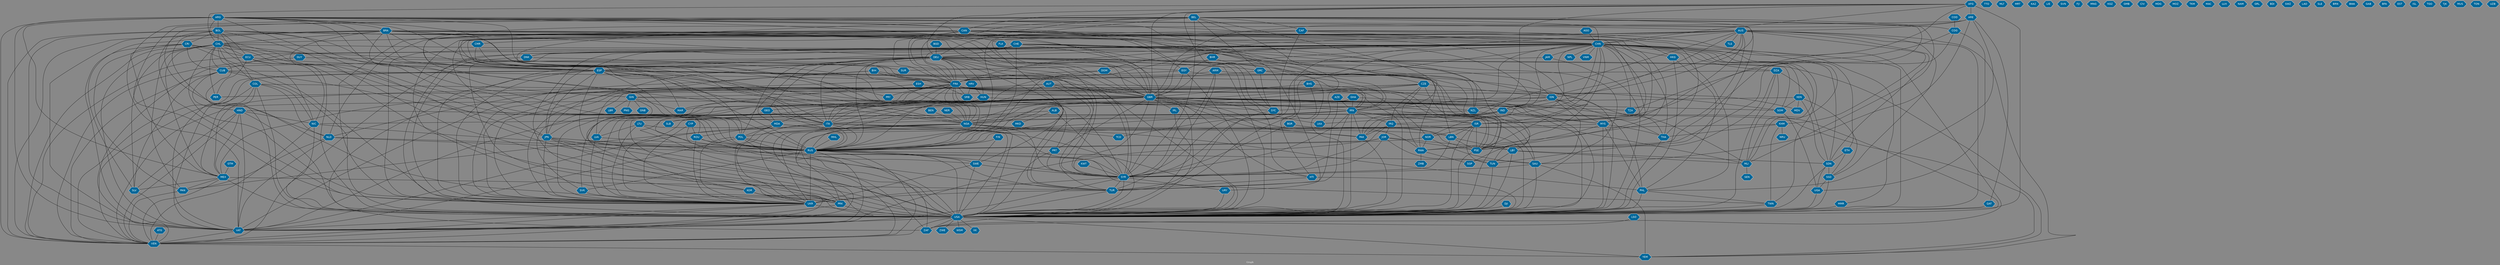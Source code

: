 // Countries together in item graph
graph {
	graph [bgcolor="#888888" fontcolor=white fontsize=12 label="Graph" outputorder=edgesfirst overlap=prism]
	node [color=white fillcolor="#006699" fontcolor=white fontname=Helvetica shape=hexagon style=filled]
	edge [arrowhead=open color=black fontcolor=white fontname=Courier fontsize=12]
		FRA [label=FRA]
		POL [label=POL]
		LKA [label=LKA]
		AUS [label=AUS]
		CHN [label=CHN]
		RUS [label=RUS]
		UKR [label=UKR]
		USA [label=USA]
		VAT [label=VAT]
		PSE [label=PSE]
		MYS [label=MYS]
		BRA [label=BRA]
		IRN [label=IRN]
		MEX [label=MEX]
		GBR [label=GBR]
		EGY [label=EGY]
		ISR [label=ISR]
		BOL [label=BOL]
		NPL [label=NPL]
		PAK [label=PAK]
		KOR [label=KOR]
		PRK [label=PRK]
		JPN [label=JPN]
		DZA [label=DZA]
		THA [label=THA]
		TUR [label=TUR]
		CRI [label=CRI]
		SYR [label=SYR]
		AFG [label=AFG]
		JOR [label=JOR]
		IRQ [label=IRQ]
		NGA [label=NGA]
		VEN [label=VEN]
		LBY [label=LBY]
		IND [label=IND]
		SAU [label=SAU]
		SSD [label=SSD]
		SDN [label=SDN]
		CHE [label=CHE]
		ITA [label=ITA]
		YEM [label=YEM]
		AUT [label=AUT]
		TWN [label=TWN]
		ESP [label=ESP]
		UGA [label=UGA]
		SOM [label=SOM]
		ZAF [label=ZAF]
		LSO [label=LSO]
		CHL [label=CHL]
		ARG [label=ARG]
		CAF [label=CAF]
		MDV [label=MDV]
		MKD [label=MKD]
		TUN [label=TUN]
		CAN [label=CAN]
		DEU [label=DEU]
		NIC [label=NIC]
		TTO [label=TTO]
		MMR [label=MMR]
		CUB [label=CUB]
		COL [label=COL]
		RWA [label=RWA]
		BEL [label=BEL]
		MLT [label=MLT]
		BHS [label=BHS]
		GRC [label=GRC]
		KEN [label=KEN]
		MAR [label=MAR]
		MRT [label=MRT]
		HUN [label=HUN]
		PAN [label=PAN]
		CZE [label=CZE]
		SLB [label=SLB]
		ARM [label=ARM]
		PHL [label=PHL]
		PRT [label=PRT]
		SEN [label=SEN]
		LBN [label=LBN]
		GIN [label=GIN]
		MLI [label=MLI]
		NOR [label=NOR]
		ARE [label=ARE]
		PER [label=PER]
		DOM [label=DOM]
		GTM [label=GTM]
		IDN [label=IDN]
		SGP [label=SGP]
		IRL [label=IRL]
		COD [label=COD]
		ALB [label=ALB]
		URY [label=URY]
		ECU [label=ECU]
		NZL [label=NZL]
		LBR [label=LBR]
		NLD [label=NLD]
		PNG [label=PNG]
		KAZ [label=KAZ]
		NRU [label=NRU]
		LIE [label=LIE]
		BEN [label=BEN]
		BGR [label=BGR]
		COG [label=COG]
		SVN [label=SVN]
		TCD [label=TCD]
		HKG [label=HKG]
		MDA [label=MDA]
		FJI [label=FJI]
		ATG [label=ATG]
		TLS [label=TLS]
		DNK [label=DNK]
		MNG [label=MNG]
		ESH [label=ESH]
		ROU [label=ROU]
		KHM [label=KHM]
		SWE [label=SWE]
		GNB [label=GNB]
		SVK [label=SVK]
		PRY [label=PRY]
		TZA [label=TZA]
		SLV [label=SLV]
		KGZ [label=KGZ]
		FIN [label=FIN]
		BGD [label=BGD]
		HTI [label=HTI]
		WSM [label=WSM]
		SRB [label=SRB]
		HRV [label=HRV]
		GUY [label=GUY]
		QAT [label=QAT]
		VNM [label=VNM]
		ETH [label=ETH]
		JAM [label=JAM]
		KWT [label=KWT]
		BHR [label=BHR]
		SUR [label=SUR]
		NER [label=NER]
		HND [label=HND]
		GHA [label=GHA]
		LVA [label=LVA]
		GMB [label=GMB]
		BIH [label=BIH]
		LTU [label=LTU]
		GEO [label=GEO]
		SYC [label=SYC]
		CYP [label=CYP]
		CIV [label=CIV]
		XK [label=XK]
		MDG [label=MDG]
		MOZ [label=MOZ]
		CMR [label=CMR]
		ZWE [label=ZWE]
		TKM [label=TKM]
		MHL [label=MHL]
		MAC [label=MAC]
		FLK [label=FLK]
		LUX [label=LUX]
		NAM [label=NAM]
		GRL [label=GRL]
		AGO [label=AGO]
		BDI [label=BDI]
		SWZ [label=SWZ]
		LAO [label=LAO]
		SLE [label=SLE]
		BRN [label=BRN]
		AZE [label=AZE]
		BWA [label=BWA]
		GAB [label=GAB]
		BFA [label=BFA]
		EST [label=EST]
		ISL [label=ISL]
		TGO [label=TGO]
		TJK [label=TJK]
		DJI [label=DJI]
		ZMB [label=ZMB]
		MUS [label=MUS]
		TON [label=TON]
		UZB [label=UZB]
			LVA -- UKR [weight=1]
			CHL -- ITA [weight=2]
			DEU -- ITA [weight=18]
			IDN -- MYS [weight=3]
			COL -- VAT [weight=2]
			GBR -- RWA [weight=2]
			BEL -- RWA [weight=4]
			AUT -- MEX [weight=1]
			CAF -- MLI [weight=1]
			GRC -- USA [weight=1]
			CHN -- NPL [weight=7]
			CAF -- FRA [weight=6]
			ARG -- USA [weight=3]
			AFG -- RUS [weight=1]
			BRA -- ESP [weight=2]
			NIC -- RUS [weight=2]
			FRA -- PRY [weight=1]
			HND -- NIC [weight=1]
			CAN -- GBR [weight=2]
			GEO -- MDA [weight=2]
			BEL -- COG [weight=7]
			CHL -- NIC [weight=2]
			CAN -- PSE [weight=1]
			AUS -- FRA [weight=3]
			CHE -- USA [weight=16]
			BEL -- GRC [weight=1]
			DNK -- UKR [weight=1]
			NGA -- UKR [weight=2]
			AUS -- JPN [weight=13]
			BOL -- ESP [weight=1]
			CHN -- PRK [weight=4]
			BOL -- ECU [weight=1]
			COG -- RWA [weight=1]
			USA -- VAT [weight=1]
			USA -- YEM [weight=8]
			KEN -- VEN [weight=6]
			GBR -- IRL [weight=17]
			ARG -- URY [weight=1]
			CHN -- SDN [weight=4]
			DEU -- POL [weight=2]
			AUT -- TUR [weight=1]
			DEU -- HRV [weight=1]
			ROU -- USA [weight=2]
			IRN -- ITA [weight=1]
			KOR -- PRK [weight=49]
			NGA -- USA [weight=6]
			KOR -- USA [weight=31]
			CAN -- ITA [weight=6]
			KWT -- SYR [weight=3]
			AFG -- CAN [weight=2]
			ARE -- ESP [weight=2]
			ARG -- AUS [weight=3]
			NLD -- PAN [weight=1]
			CHE -- IDN [weight=1]
			ARG -- PRY [weight=1]
			SYR -- URY [weight=3]
			ESP -- UKR [weight=1]
			MEX -- TUR [weight=2]
			CHN -- IND [weight=4]
			NLD -- VAT [weight=1]
			CHE -- PSE [weight=4]
			CHN -- PSE [weight=1]
			KOR -- VAT [weight=1]
			IDN -- IND [weight=1]
			CAN -- CHN [weight=5]
			GBR -- IND [weight=5]
			DEU -- SWE [weight=1]
			ARG -- FRA [weight=1]
			LBN -- SYR [weight=41]
			CHL -- IDN [weight=2]
			CHN -- FRA [weight=7]
			GRC -- UKR [weight=1]
			CHN -- MLI [weight=1]
			ALB -- ITA [weight=1]
			IDN -- NGA [weight=3]
			PHL -- TWN [weight=3]
			IRN -- SYR [weight=4]
			BOL -- VAT [weight=10]
			ESP -- RUS [weight=2]
			DZA -- USA [weight=1]
			BIH -- FRA [weight=1]
			CHL -- VAT [weight=2]
			CRI -- PAN [weight=1]
			BOL -- ISR [weight=1]
			CHL -- MEX [weight=2]
			HUN -- SYC [weight=2]
			AUS -- GBR [weight=6]
			IRN -- RUS [weight=8]
			USA -- ZAF [weight=1]
			ARE -- QAT [weight=1]
			IND -- NGA [weight=1]
			JOR -- TUN [weight=1]
			BRA -- NGA [weight=1]
			GBR -- SVK [weight=1]
			ALB -- MKD [weight=1]
			SWE -- USA [weight=4]
			HTI -- USA [weight=9]
			LBY -- USA [weight=1]
			FRA -- SYR [weight=58]
			CRI -- MEX [weight=1]
			MEX -- USA [weight=29]
			ARG -- NGA [weight=1]
			CAN -- FRA [weight=4]
			FRA -- LVA [weight=1]
			FRA -- RUS [weight=8]
			LBN -- LBY [weight=2]
			AUT -- UKR [weight=1]
			NGA -- VAT [weight=2]
			POL -- RUS [weight=4]
			CHL -- RUS [weight=3]
			HND -- ITA [weight=1]
			GBR -- USA [weight=36]
			GBR -- ZAF [weight=6]
			GIN -- LBR [weight=2]
			BOL -- SYR [weight=1]
			GBR -- PRK [weight=12]
			AUS -- TLS [weight=1]
			SYR -- USA [weight=17]
			BHS -- GBR [weight=2]
			AUS -- PRK [weight=1]
			CUB -- FRA [weight=15]
			GHA -- ZAF [weight=1]
			IRQ -- USA [weight=13]
			CHN -- IRN [weight=7]
			AUS -- IDN [weight=9]
			THA -- USA [weight=1]
			RUS -- SVK [weight=1]
			DEU -- GEO [weight=4]
			BGD -- DEU [weight=1]
			CHL -- ECU [weight=8]
			IRL -- USA [weight=1]
			DEU -- NZL [weight=1]
			BOL -- CRI [weight=1]
			DEU -- SOM [weight=1]
			RUS -- VAT [weight=1]
			CAF -- ZAF [weight=1]
			CRI -- CUB [weight=3]
			JPN -- UKR [weight=1]
			HUN -- ITA [weight=1]
			ISR -- NOR [weight=1]
			USA -- VEN [weight=14]
			GBR -- ITA [weight=6]
			DOM -- FRA [weight=2]
			MDA -- UKR [weight=1]
			COL -- USA [weight=1]
			POL -- UKR [weight=8]
			CHN -- MYS [weight=32]
			GRC -- SYC [weight=1]
			CHN -- NOR [weight=10]
			ESP -- JPN [weight=1]
			FRA -- RWA [weight=49]
			PRT -- SYR [weight=1]
			GHA -- IRN [weight=2]
			BRA -- SLV [weight=2]
			CAN -- CHL [weight=3]
			DEU -- HUN [weight=1]
			BRA -- DEU [weight=1]
			CHN -- TZA [weight=1]
			ATG -- VEN [weight=1]
			NGA -- VEN [weight=1]
			PRK -- VEN [weight=1]
			DEU -- JPN [weight=1]
			MEX -- VEN [weight=1]
			BRA -- VAT [weight=2]
			CAN -- USA [weight=1]
			AUS -- THA [weight=1]
			CHN -- ISR [weight=2]
			RUS -- TUR [weight=3]
			ARG -- GBR [weight=4]
			IRQ -- PAK [weight=1]
			CHN -- THA [weight=1]
			BOL -- RWA [weight=1]
			IRN -- NIC [weight=1]
			ROU -- UKR [weight=1]
			SOM -- UGA [weight=1]
			PHL -- USA [weight=45]
			CHL -- CUB [weight=1]
			CAN -- RUS [weight=5]
			DOM -- ITA [weight=1]
			AUS -- SSD [weight=2]
			CHN -- JAM [weight=2]
			NGA -- SYR [weight=2]
			HRV -- SRB [weight=1]
			ESP -- ZAF [weight=1]
			SSD -- UGA [weight=1]
			ISR -- UKR [weight=7]
			ITA -- UKR [weight=4]
			BIH -- NLD [weight=1]
			DNK -- NGA [weight=1]
			DEU -- YEM [weight=2]
			TUR -- USA [weight=4]
			CHN -- ESP [weight=2]
			GBR -- VAT [weight=6]
			JPN -- TWN [weight=1]
			BEL -- IRN [weight=1]
			JOR -- RUS [weight=1]
			ISR -- LBN [weight=1]
			RWA -- ZMB [weight=1]
			ARE -- PHL [weight=3]
			ARG -- VEN [weight=2]
			BHR -- IRN [weight=1]
			JAM -- SUR [weight=2]
			CUB -- RUS [weight=3]
			CHL -- PER [weight=6]
			UKR -- VEN [weight=1]
			AUS -- USA [weight=7]
			AUT -- SYR [weight=2]
			VEN -- YEM [weight=1]
			MDA -- USA [weight=1]
			RUS -- SAU [weight=2]
			CHN -- DOM [weight=1]
			SAU -- SYR [weight=2]
			JPN -- PRK [weight=4]
			GBR -- SOM [weight=4]
			DEU -- EGY [weight=2]
			CHN -- JPN [weight=58]
			CHN -- VEN [weight=1]
			IRQ -- SYR [weight=9]
			CZE -- NOR [weight=5]
			ISR -- USA [weight=36]
			DEU -- GRC [weight=12]
			GBR -- RUS [weight=17]
			KEN -- SOM [weight=7]
			CHL -- USA [weight=1]
			LTU -- LVA [weight=2]
			DZA -- MLI [weight=1]
			POL -- USA [weight=12]
			IND -- UKR [weight=1]
			BOL -- USA [weight=2]
			GBR -- SYR [weight=20]
			NOR -- RWA [weight=1]
			GIN -- PNG [weight=16]
			ISR -- PSE [weight=209]
			HND -- USA [weight=2]
			DJI -- USA [weight=1]
			IND -- PAK [weight=3]
			FRA -- MDA [weight=2]
			BEL -- VAT [weight=2]
			GBR -- NGA [weight=1]
			CHN -- KEN [weight=2]
			BGR -- LBN [weight=1]
			CAF -- TCD [weight=10]
			BOL -- PSE [weight=2]
			ESP -- FRA [weight=1]
			NLD -- RUS [weight=3]
			CRI -- GBR [weight=2]
			ARG -- NZL [weight=4]
			NZL -- YEM [weight=4]
			TUR -- UKR [weight=1]
			IND -- LKA [weight=2]
			CHN -- MMR [weight=2]
			ARG -- CHL [weight=13]
			NLD -- SYR [weight=11]
			VAT -- VEN [weight=16]
			ARG -- MEX [weight=1]
			POL -- SWE [weight=1]
			BEN -- NGA [weight=1]
			AGO -- CHN [weight=1]
			SSD -- USA [weight=4]
			AUT -- GBR [weight=3]
			ARM -- SYR [weight=3]
			IRN -- TUR [weight=1]
			IRN -- SAU [weight=1]
			BOL -- RUS [weight=1]
			CHL -- UKR [weight=1]
			DEU -- NGA [weight=1]
			FRA -- SRB [weight=1]
			NGA -- TCD [weight=1]
			ETH -- SSD [weight=2]
			JOR -- PSE [weight=1]
			SDN -- USA [weight=5]
			ESP -- ITA [weight=1]
			DEU -- VEN [weight=1]
			RUS -- VEN [weight=1]
			BRA -- FRA [weight=1]
			MEX -- SLV [weight=1]
			CRI -- USA [weight=1]
			KHM -- THA [weight=3]
			BEL -- NLD [weight=1]
			AUS -- POL [weight=1]
			GIN -- SAU [weight=1]
			NZL -- SLB [weight=1]
			FRA -- PER [weight=1]
			NER -- NGA [weight=1]
			ARG -- BRA [weight=1]
			DEU -- LBN [weight=1]
			BEL -- CAF [weight=1]
			JPN -- KOR [weight=2]
			AUS -- SYR [weight=2]
			FRA -- TUR [weight=1]
			MYS -- PRK [weight=1]
			CAF -- CHN [weight=2]
			CHL -- SLV [weight=1]
			BEL -- SYR [weight=4]
			MDA -- RUS [weight=1]
			GBR -- THA [weight=1]
			JOR -- LBY [weight=14]
			CHE -- UKR [weight=84]
			ECU -- ESP [weight=3]
			BEL -- RUS [weight=8]
			MDA -- ROU [weight=1]
			CHN -- DZA [weight=1]
			UKR -- VAT [weight=14]
			ROU -- RUS [weight=1]
			FIN -- RUS [weight=1]
			BHR -- EGY [weight=1]
			DEU -- MDA [weight=2]
			CHN -- VNM [weight=1]
			KEN -- SSD [weight=1]
			COD -- COG [weight=4]
			ARE -- AUS [weight=1]
			FRA -- UKR [weight=11]
			FRA -- GIN [weight=1]
			BRA -- GBR [weight=3]
			CAF -- RUS [weight=2]
			BOL -- PRK [weight=1]
			CHN -- HKG [weight=7]
			HKG -- USA [weight=1]
			SYR -- TUR [weight=11]
			CZE -- PSE [weight=1]
			CHE -- RUS [weight=47]
			ITA -- PHL [weight=3]
			CHL -- COL [weight=2]
			SAU -- YEM [weight=2]
			LBY -- SDN [weight=2]
			COL -- MEX [weight=5]
			CHE -- SYR [weight=2]
			LBY -- MLI [weight=1]
			ARM -- TUR [weight=29]
			BIH -- SRB [weight=1]
			AFG -- GBR [weight=13]
			ARG -- FLK [weight=1]
			CHN -- DNK [weight=9]
			ESH -- MAR [weight=2]
			DEU -- GBR [weight=5]
			GBR -- PRT [weight=1]
			ARG -- ESP [weight=3]
			BRA -- USA [weight=4]
			AZE -- IRN [weight=1]
			ARG -- VAT [weight=10]
			BHS -- HTI [weight=1]
			CHN -- DEU [weight=3]
			NIC -- VEN [weight=3]
			JOR -- SYR [weight=25]
			DOM -- HTI [weight=4]
			ETH -- SDN [weight=3]
			MYS -- PHL [weight=6]
			CAN -- CMR [weight=8]
			PRK -- USA [weight=70]
			CHE -- DNK [weight=1]
			ARG -- CHN [weight=1]
			GBR -- PAK [weight=1]
			AUT -- RUS [weight=1]
			FRA -- GEO [weight=4]
			BEL -- MLI [weight=1]
			ITA -- PAN [weight=1]
			BOL -- GBR [weight=2]
			BEL -- CZE [weight=1]
			BOL -- COL [weight=6]
			HKG -- PHL [weight=2]
			QAT -- USA [weight=2]
			SLV -- VAT [weight=1]
			LVA -- RUS [weight=4]
			CZE -- IRQ [weight=1]
			MEX -- PAN [weight=1]
			IND -- USA [weight=14]
			CHN -- TWN [weight=5]
			ARG -- PSE [weight=1]
			ECU -- NIC [weight=2]
			DZA -- FRA [weight=11]
			ARG -- POL [weight=1]
			URY -- USA [weight=3]
			EGY -- USA [weight=14]
			CRI -- ECU [weight=1]
			GBR -- LVA [weight=1]
			FLK -- GBR [weight=1]
			CHN -- TUR [weight=1]
			SYC -- TUR [weight=1]
			HND -- MEX [weight=2]
			FRA -- MEX [weight=10]
			CMR -- ITA [weight=6]
			IRN -- PSE [weight=1]
			BGR -- SYR [weight=2]
			IDN -- SYC [weight=1]
			CUB -- HND [weight=2]
			TUN -- USA [weight=6]
			FRA -- PRK [weight=2]
			ESP -- SYR [weight=1]
			FRA -- USA [weight=14]
			JAM -- USA [weight=1]
			ECU -- PER [weight=1]
			FRA -- GBR [weight=8]
			IRN -- IRQ [weight=2]
			SWE -- SYR [weight=1]
			CAN -- NLD [weight=1]
			ESP -- VEN [weight=9]
			TWN -- USA [weight=1]
			CHL -- VEN [weight=2]
			ARG -- BOL [weight=2]
			ESH -- GBR [weight=2]
			GBR -- NZL [weight=2]
			GBR -- KOR [weight=1]
			GHA -- NGA [weight=3]
			BOL -- UKR [weight=6]
			GIN -- GNB [weight=5]
			JOR -- VAT [weight=1]
			IRQ -- JOR [weight=1]
			LSO -- ZAF [weight=1]
			CZE -- IDN [weight=1]
			RUS -- UKR [weight=1425]
			ITA -- USA [weight=5]
			ESP -- PRT [weight=1]
			GTM -- MEX [weight=2]
			IRN -- USA [weight=95]
			FRA -- PSE [weight=1]
			GBR -- POL [weight=6]
			DZA -- TUN [weight=1]
			BRA -- SYC [weight=1]
			ESP -- USA [weight=6]
			AUS -- SDN [weight=2]
			CHN -- KOR [weight=3]
			CZE -- UKR [weight=1]
			ARM -- FRA [weight=1]
			BEL -- UKR [weight=4]
			BRA -- GIN [weight=1]
			GEO -- RUS [weight=5]
			PAN -- VEN [weight=1]
			HTI -- TUR [weight=1]
			DEU -- UKR [weight=49]
			GUY -- VEN [weight=1]
			IDN -- THA [weight=1]
			ITA -- LBN [weight=14]
			HND -- VEN [weight=3]
			CAN -- UKR [weight=5]
			GBR -- TZA [weight=2]
			KHM -- RUS [weight=1]
			HND -- SLV [weight=1]
			SWE -- UKR [weight=8]
			COL -- NIC [weight=1]
			COL -- NLD [weight=1]
			CHL -- PAN [weight=2]
			CRI -- VAT [weight=2]
			CYP -- ROU [weight=1]
			DEU -- TUR [weight=1]
			EGY -- GBR [weight=2]
			AFG -- ARE [weight=4]
			RUS -- USA [weight=351]
			FRA -- ITA [weight=8]
			BRA -- VEN [weight=1]
			CHN -- SYR [weight=10]
			FRA -- ISR [weight=2]
			BRA -- CHN [weight=2]
			GRC -- IRN [weight=1]
			AUS -- CHN [weight=16]
			BEL -- IDN [weight=1]
			CHN -- PAK [weight=1]
			CHN -- ETH [weight=2]
			ECU -- VEN [weight=2]
			CHE -- FRA [weight=1]
			CZE -- SVK [weight=1]
			GBR -- IRN [weight=8]
			SYR -- VAT [weight=9]
			CAN -- ROU [weight=1]
			LTU -- RUS [weight=3]
			CHE -- TUN [weight=1]
			ESP -- IRN [weight=3]
			MLI -- SEN [weight=1]
			LBY -- TUN [weight=7]
			CYP -- TUR [weight=2]
			MYS -- USA [weight=33]
			ALB -- SYR [weight=1]
			CAN -- IND [weight=1]
			NIC -- USA [weight=2]
			IND -- MYS [weight=3]
			AFG -- USA [weight=38]
			GUY -- SUR [weight=1]
			LTU -- USA [weight=1]
			IRN -- ISR [weight=5]
			BEL -- FRA [weight=6]
			GBR -- PSE [weight=1]
			FIN -- SWE [weight=1]
			SDN -- SSD [weight=115]
			GBR -- MAR [weight=1]
			AUT -- IRN [weight=1]
			CHL -- JPN [weight=10]
			ISR -- TUN [weight=1]
			AUS -- YEM [weight=3]
			AFG -- SYC [weight=1]
			DEU -- SYR [weight=6]
			ECU -- USA [weight=5]
			BEL -- DEU [weight=1]
			AUS -- KHM [weight=3]
			POL -- VAT [weight=4]
			AFG -- DEU [weight=9]
			ARM -- USA [weight=1]
			ARE -- GBR [weight=4]
			MYS -- THA [weight=2]
			DZA -- SDN [weight=1]
			FRA -- MLI [weight=9]
			JPN -- USA [weight=102]
			CHN -- USA [weight=91]
			ESP -- NGA [weight=2]
			CHN -- GBR [weight=6]
			NOR -- RUS [weight=2]
			IDN -- SAU [weight=2]
			RUS -- SYR [weight=4]
			GBR -- VEN [weight=2]
			UGA -- USA [weight=3]
			GIN -- USA [weight=1]
			ARE -- SAU [weight=1]
			DEU -- ESP [weight=1]
			COL -- VEN [weight=3]
			KEN -- SDN [weight=2]
			MDA -- POL [weight=1]
			GIN -- MAR [weight=2]
			AZE -- TUR [weight=1]
			ITA -- VAT [weight=12]
			AFG -- IRQ [weight=2]
			EGY -- FRA [weight=2]
			CHE -- DEU [weight=1]
			LBN -- PSE [weight=1]
			UKR -- USA [weight=300]
			PSE -- USA [weight=26]
			KHM -- TWN [weight=1]
			COG -- UGA [weight=3]
			BEL -- CHN [weight=5]
			HND -- VAT [weight=2]
			CYP -- UKR [weight=1]
			ESP -- VAT [weight=5]
			CHN -- CUB [weight=4]
			NOR -- SAU [weight=2]
			CMR -- NGA [weight=1]
			DEU -- FRA [weight=17]
			FRA -- MDV [weight=2]
			ITA -- RUS [weight=5]
			BRA -- ISR [weight=1]
			CAN -- EGY [weight=2]
			PAK -- USA [weight=2]
			KHM -- NRU [weight=2]
			CUB -- USA [weight=35]
			NGA -- PAK [weight=1]
			BRA -- CHL [weight=3]
			BOL -- VEN [weight=7]
			USA -- XK [weight=1]
			KEN -- MDV [weight=1]
			DEU -- RUS [weight=60]
			AUS -- NZL [weight=4]
			SYR -- UKR [weight=5]
			BOL -- HTI [weight=1]
			NGA -- ZAF [weight=6]
			HRV -- HUN [weight=1]
			PRT -- USA [weight=1]
			LTU -- UKR [weight=1]
			COG -- TZA [weight=2]
			CHN -- UKR [weight=13]
			MMR -- USA [weight=11]
			RWA -- SGP [weight=2]
			GEO -- UKR [weight=6]
			BEL -- NGA [weight=1]
			ESP -- GBR [weight=9]
			CAN -- LKA [weight=3]
			EGY -- LBY [weight=2]
			USA -- ZWE [weight=2]
			SDN -- UGA [weight=1]
			BHS -- USA [weight=2]
			CUB -- VEN [weight=7]
			FRA -- JPN [weight=1]
			CZE -- NGA [weight=1]
			CAN -- HKG [weight=4]
			CAF -- RWA [weight=3]
			AFG -- CHN [weight=1]
			AUS -- IND [weight=1]
			BIH -- VAT [weight=2]
			FRA -- SOM [weight=6]
			MYS -- SGP [weight=1]
			GBR -- UKR [weight=17]
			GIN -- MLI [weight=2]
			CHN -- PHL [weight=15]
			CHN -- RUS [weight=15]
			CHN -- ECU [weight=2]
			SVK -- UKR [weight=4]
			JPN -- RUS [weight=5]
			DEU -- USA [weight=10]
			MHL -- RUS [weight=1]
			USA -- WSM [weight=5]
			ESP -- MAR [weight=2]
			BOL -- CHL [weight=25]
			IRN -- PAK [weight=4]
			COL -- GBR [weight=4]
			BIH -- USA [weight=1]
			RUS -- SWE [weight=5]
			GBR -- MYS [weight=5]
			GBR -- PHL [weight=2]
			CUB -- SLV [weight=1]
			AFG -- PAK [weight=8]
			CZE -- RUS [weight=1]
			GBR -- LKA [weight=10]
			AUS -- MYS [weight=39]
			SAU -- USA [weight=2]
}